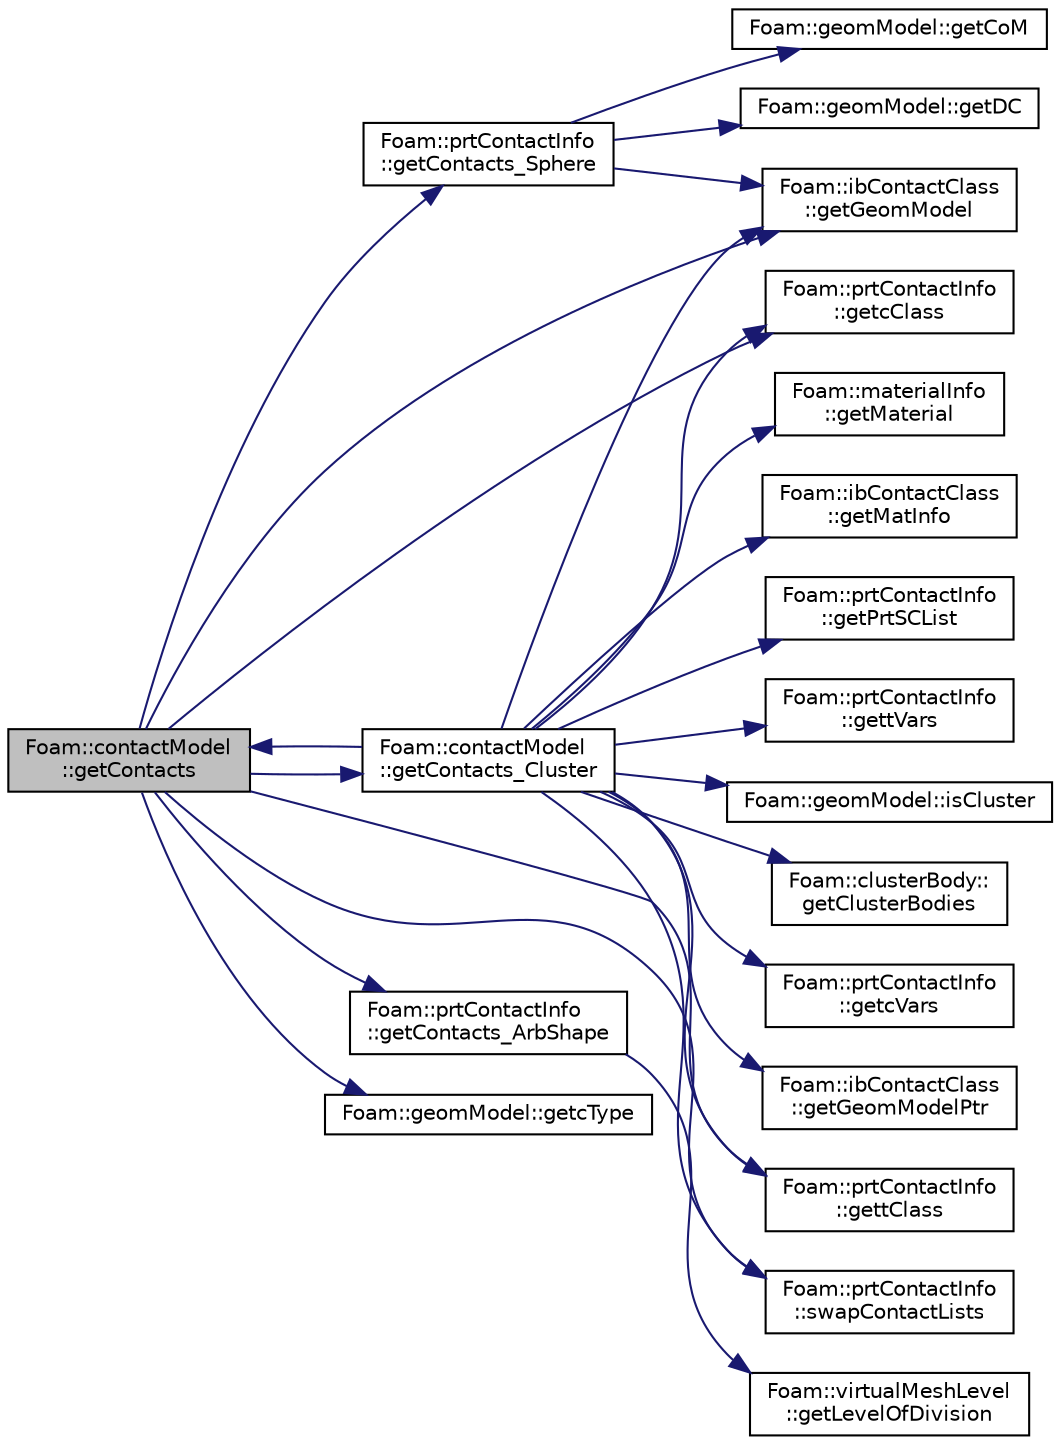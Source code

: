 digraph "Foam::contactModel::getContacts"
{
 // LATEX_PDF_SIZE
  edge [fontname="Helvetica",fontsize="10",labelfontname="Helvetica",labelfontsize="10"];
  node [fontname="Helvetica",fontsize="10",shape=record];
  rankdir="LR";
  Node1 [label="Foam::contactModel\l::getContacts",height=0.2,width=0.4,color="black", fillcolor="grey75", style="filled", fontcolor="black",tooltip=" "];
  Node1 -> Node2 [color="midnightblue",fontsize="10",style="solid"];
  Node2 [label="Foam::prtContactInfo\l::getcClass",height=0.2,width=0.4,color="black", fillcolor="white", style="filled",URL="$classFoam_1_1prtContactInfo.html#a52f57233556bfc89a0590f9e31b7c972",tooltip=" "];
  Node1 -> Node3 [color="midnightblue",fontsize="10",style="solid"];
  Node3 [label="Foam::prtContactInfo\l::getContacts_ArbShape",height=0.2,width=0.4,color="black", fillcolor="white", style="filled",URL="$classFoam_1_1prtContactInfo.html#aceb4dd78b4357ad9cbb3e616775cc514",tooltip=" "];
  Node3 -> Node4 [color="midnightblue",fontsize="10",style="solid"];
  Node4 [label="Foam::virtualMeshLevel\l::getLevelOfDivision",height=0.2,width=0.4,color="black", fillcolor="white", style="filled",URL="$classFoam_1_1virtualMeshLevel.html#a1eb892ba729b2ba4c733d6157a1236e6",tooltip=" "];
  Node1 -> Node5 [color="midnightblue",fontsize="10",style="solid"];
  Node5 [label="Foam::contactModel\l::getContacts_Cluster",height=0.2,width=0.4,color="black", fillcolor="white", style="filled",URL="$namespaceFoam_1_1contactModel.html#a7fb30fa7ddc76d1e49f88644e312c280",tooltip=" "];
  Node5 -> Node2 [color="midnightblue",fontsize="10",style="solid"];
  Node5 -> Node6 [color="midnightblue",fontsize="10",style="solid"];
  Node6 [label="Foam::clusterBody::\lgetClusterBodies",height=0.2,width=0.4,color="black", fillcolor="white", style="filled",URL="$classFoam_1_1clusterBody.html#a284f52a30ebda31d578267f12c902225",tooltip=" "];
  Node5 -> Node1 [color="midnightblue",fontsize="10",style="solid"];
  Node5 -> Node7 [color="midnightblue",fontsize="10",style="solid"];
  Node7 [label="Foam::prtContactInfo\l::getcVars",height=0.2,width=0.4,color="black", fillcolor="white", style="filled",URL="$classFoam_1_1prtContactInfo.html#aedc8cfde123ed60b21732cec0c5d399d",tooltip=" "];
  Node5 -> Node8 [color="midnightblue",fontsize="10",style="solid"];
  Node8 [label="Foam::ibContactClass\l::getGeomModel",height=0.2,width=0.4,color="black", fillcolor="white", style="filled",URL="$classFoam_1_1ibContactClass.html#af24117aa9d6b8a28c64ce11354a2fa35",tooltip=" "];
  Node5 -> Node9 [color="midnightblue",fontsize="10",style="solid"];
  Node9 [label="Foam::ibContactClass\l::getGeomModelPtr",height=0.2,width=0.4,color="black", fillcolor="white", style="filled",URL="$classFoam_1_1ibContactClass.html#af11d4d057a35a57e68ea8b0b03ff703c",tooltip=" "];
  Node5 -> Node10 [color="midnightblue",fontsize="10",style="solid"];
  Node10 [label="Foam::materialInfo\l::getMaterial",height=0.2,width=0.4,color="black", fillcolor="white", style="filled",URL="$classFoam_1_1materialInfo.html#af4ad397d31f9fbfa3f1740d921c7364c",tooltip=" "];
  Node5 -> Node11 [color="midnightblue",fontsize="10",style="solid"];
  Node11 [label="Foam::ibContactClass\l::getMatInfo",height=0.2,width=0.4,color="black", fillcolor="white", style="filled",URL="$classFoam_1_1ibContactClass.html#a5358ed75ed8e5f863f982ef3703290aa",tooltip=" "];
  Node5 -> Node12 [color="midnightblue",fontsize="10",style="solid"];
  Node12 [label="Foam::prtContactInfo\l::getPrtSCList",height=0.2,width=0.4,color="black", fillcolor="white", style="filled",URL="$classFoam_1_1prtContactInfo.html#a7a052703697cf76d2e27c8529656b573",tooltip=" "];
  Node5 -> Node13 [color="midnightblue",fontsize="10",style="solid"];
  Node13 [label="Foam::prtContactInfo\l::gettClass",height=0.2,width=0.4,color="black", fillcolor="white", style="filled",URL="$classFoam_1_1prtContactInfo.html#a791269e3eebc50b0019029cff6178466",tooltip=" "];
  Node5 -> Node14 [color="midnightblue",fontsize="10",style="solid"];
  Node14 [label="Foam::prtContactInfo\l::gettVars",height=0.2,width=0.4,color="black", fillcolor="white", style="filled",URL="$classFoam_1_1prtContactInfo.html#a3a958226cb214a7326bc6ea584cdd758",tooltip=" "];
  Node5 -> Node15 [color="midnightblue",fontsize="10",style="solid"];
  Node15 [label="Foam::geomModel::isCluster",height=0.2,width=0.4,color="black", fillcolor="white", style="filled",URL="$classFoam_1_1geomModel.html#a52273797dd78b8e0e679350270a436fd",tooltip=" "];
  Node5 -> Node16 [color="midnightblue",fontsize="10",style="solid"];
  Node16 [label="Foam::prtContactInfo\l::swapContactLists",height=0.2,width=0.4,color="black", fillcolor="white", style="filled",URL="$classFoam_1_1prtContactInfo.html#adb943de4a9dcde01b8286fd91dc8bcd5",tooltip=" "];
  Node1 -> Node17 [color="midnightblue",fontsize="10",style="solid"];
  Node17 [label="Foam::prtContactInfo\l::getContacts_Sphere",height=0.2,width=0.4,color="black", fillcolor="white", style="filled",URL="$classFoam_1_1prtContactInfo.html#a1ff072a8f85c2b2ec88609be0e0a007a",tooltip=" "];
  Node17 -> Node18 [color="midnightblue",fontsize="10",style="solid"];
  Node18 [label="Foam::geomModel::getCoM",height=0.2,width=0.4,color="black", fillcolor="white", style="filled",URL="$classFoam_1_1geomModel.html#a17f5482e38b671fd424704393e4db210",tooltip=" "];
  Node17 -> Node19 [color="midnightblue",fontsize="10",style="solid"];
  Node19 [label="Foam::geomModel::getDC",height=0.2,width=0.4,color="black", fillcolor="white", style="filled",URL="$classFoam_1_1geomModel.html#a4a544cd34b3b6a9963fb311c4d9938fb",tooltip=" "];
  Node17 -> Node8 [color="midnightblue",fontsize="10",style="solid"];
  Node1 -> Node20 [color="midnightblue",fontsize="10",style="solid"];
  Node20 [label="Foam::geomModel::getcType",height=0.2,width=0.4,color="black", fillcolor="white", style="filled",URL="$classFoam_1_1geomModel.html#aad4760c95591b65260efb023cdbbe862",tooltip=" "];
  Node1 -> Node8 [color="midnightblue",fontsize="10",style="solid"];
  Node1 -> Node13 [color="midnightblue",fontsize="10",style="solid"];
  Node1 -> Node16 [color="midnightblue",fontsize="10",style="solid"];
}
